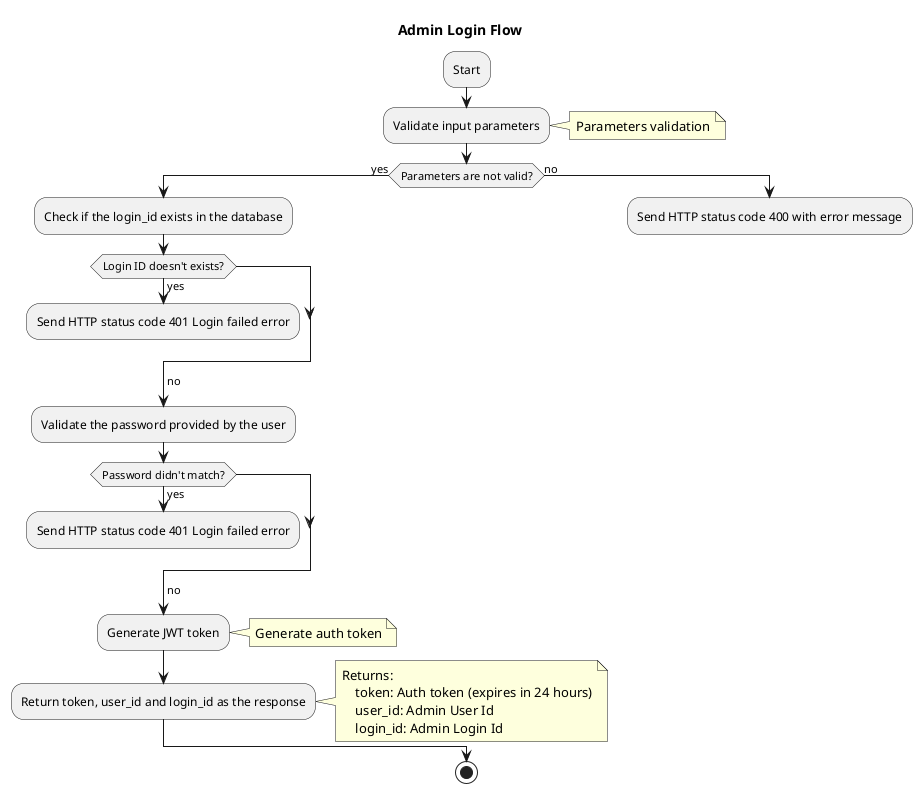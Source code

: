 @startuml admin login flow
title Admin Login Flow

:Start;
:Validate input parameters;
note right
    Parameters validation
end note
if (Parameters are not valid?) then (yes)
    :Check if the login_id exists in the database;
    if (Login ID doesn't exists?) then (yes)
        :Send HTTP status code 401 Login failed error;
        kill
    endif
    ->no;
    :Validate the password provided by the user;
    if (Password didn't match?) then (yes)
        :Send HTTP status code 401 Login failed error;
        kill
    endif
    ->no;
    :Generate JWT token;
    note right
        Generate auth token
    end note
    :Return token, user_id and login_id as the response;
    note right
        Returns:
            token: Auth token (expires in 24 hours)
            user_id: Admin User Id
            login_id: Admin Login Id
    end note
else (no)
    :Send HTTP status code 400 with error message;
    kill
endif
stop
@enduml
